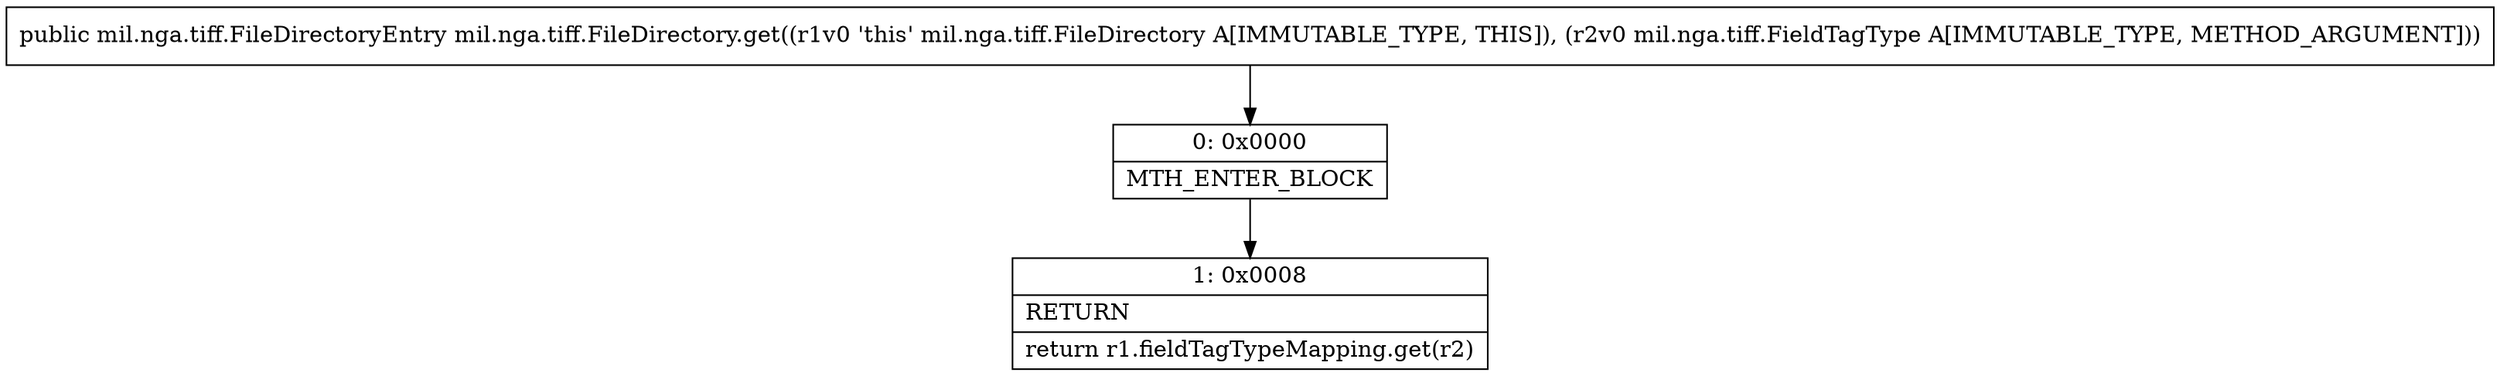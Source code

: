 digraph "CFG formil.nga.tiff.FileDirectory.get(Lmil\/nga\/tiff\/FieldTagType;)Lmil\/nga\/tiff\/FileDirectoryEntry;" {
Node_0 [shape=record,label="{0\:\ 0x0000|MTH_ENTER_BLOCK\l}"];
Node_1 [shape=record,label="{1\:\ 0x0008|RETURN\l|return r1.fieldTagTypeMapping.get(r2)\l}"];
MethodNode[shape=record,label="{public mil.nga.tiff.FileDirectoryEntry mil.nga.tiff.FileDirectory.get((r1v0 'this' mil.nga.tiff.FileDirectory A[IMMUTABLE_TYPE, THIS]), (r2v0 mil.nga.tiff.FieldTagType A[IMMUTABLE_TYPE, METHOD_ARGUMENT])) }"];
MethodNode -> Node_0;
Node_0 -> Node_1;
}

